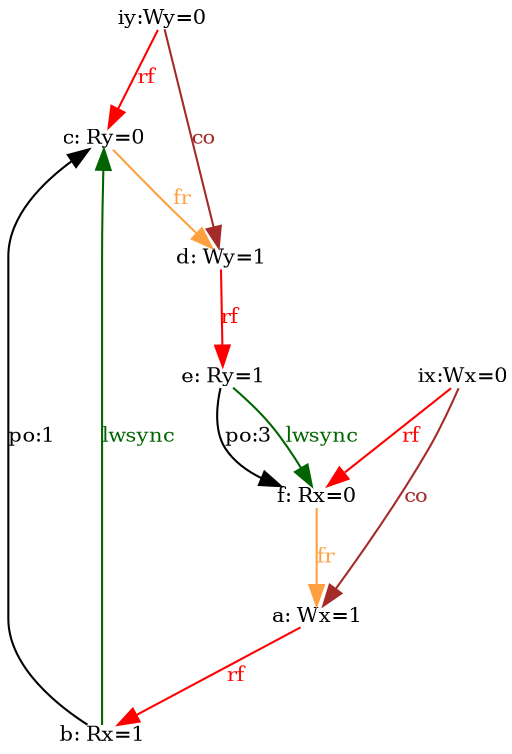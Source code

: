 digraph G {



/* init events */
eiid6 [label="iy:Wy=0", shape="none", fontsize=10, fixedsize="true", height="0.138889", width="0.555556"];
eiid7 [label="ix:Wx=0", shape="none", fontsize=10, fixedsize="true", height="0.138889", width="0.555556"];

/* the unlocked events */
eiid0 [label="a: Wx=1", shape="none", fontsize=10, fixedsize="true", height="0.138889", width="0.555556"];
eiid1 [label="b: Rx=1", shape="none", fontsize=10, fixedsize="true", height="0.138889", width="0.555556"];
eiid2 [label="c: Ry=0", shape="none", fontsize=10, fixedsize="true", height="0.138889", width="0.555556"];
eiid3 [label="d: Wy=1", shape="none", fontsize=10, fixedsize="true", height="0.138889", width="0.555556"];
eiid4 [label="e: Ry=1", shape="none", fontsize=10, fixedsize="true", height="0.138889", width="0.555556"];
eiid5 [label="f: Rx=0", shape="none", fontsize=10, fixedsize="true", height="0.138889", width="0.555556"];

/* the intra_causality_data edges */


/* the intra_causality_control edges */

/* the poi edges */
eiid1 -> eiid2 [label="po:1", color="black", fontcolor="black", fontsize=10];
eiid4 -> eiid5 [label="po:3", color="black", fontcolor="black", fontsize=10];
/* the rfmap edges */
eiid0 -> eiid1 [label="rf", color="red", fontcolor="red", fontsize=10];
eiid6 -> eiid2 [label="rf", color="red", fontcolor="red", fontsize=10];
eiid3 -> eiid4 [label="rf", color="red", fontcolor="red", fontsize=10];
eiid7 -> eiid5 [label="rf", color="red", fontcolor="red", fontsize=10];


/* The viewed-before edges */
eiid1 -> eiid2 [label="lwsync", color="darkgreen", fontcolor="darkgreen", fontsize=10];
eiid4 -> eiid5 [label="lwsync", color="darkgreen", fontcolor="darkgreen", fontsize=10];
eiid2 -> eiid3 [label="fr", color="#ffa040", fontcolor="#ffa040", fontsize=10];
eiid5 -> eiid0 [label="fr", color="#ffa040", fontcolor="#ffa040", fontsize=10];
eiid6 -> eiid3 [label="co", color="brown", fontcolor="brown", fontsize=10];
eiid7 -> eiid0 [label="co", color="brown", fontcolor="brown", fontsize=10];
}
